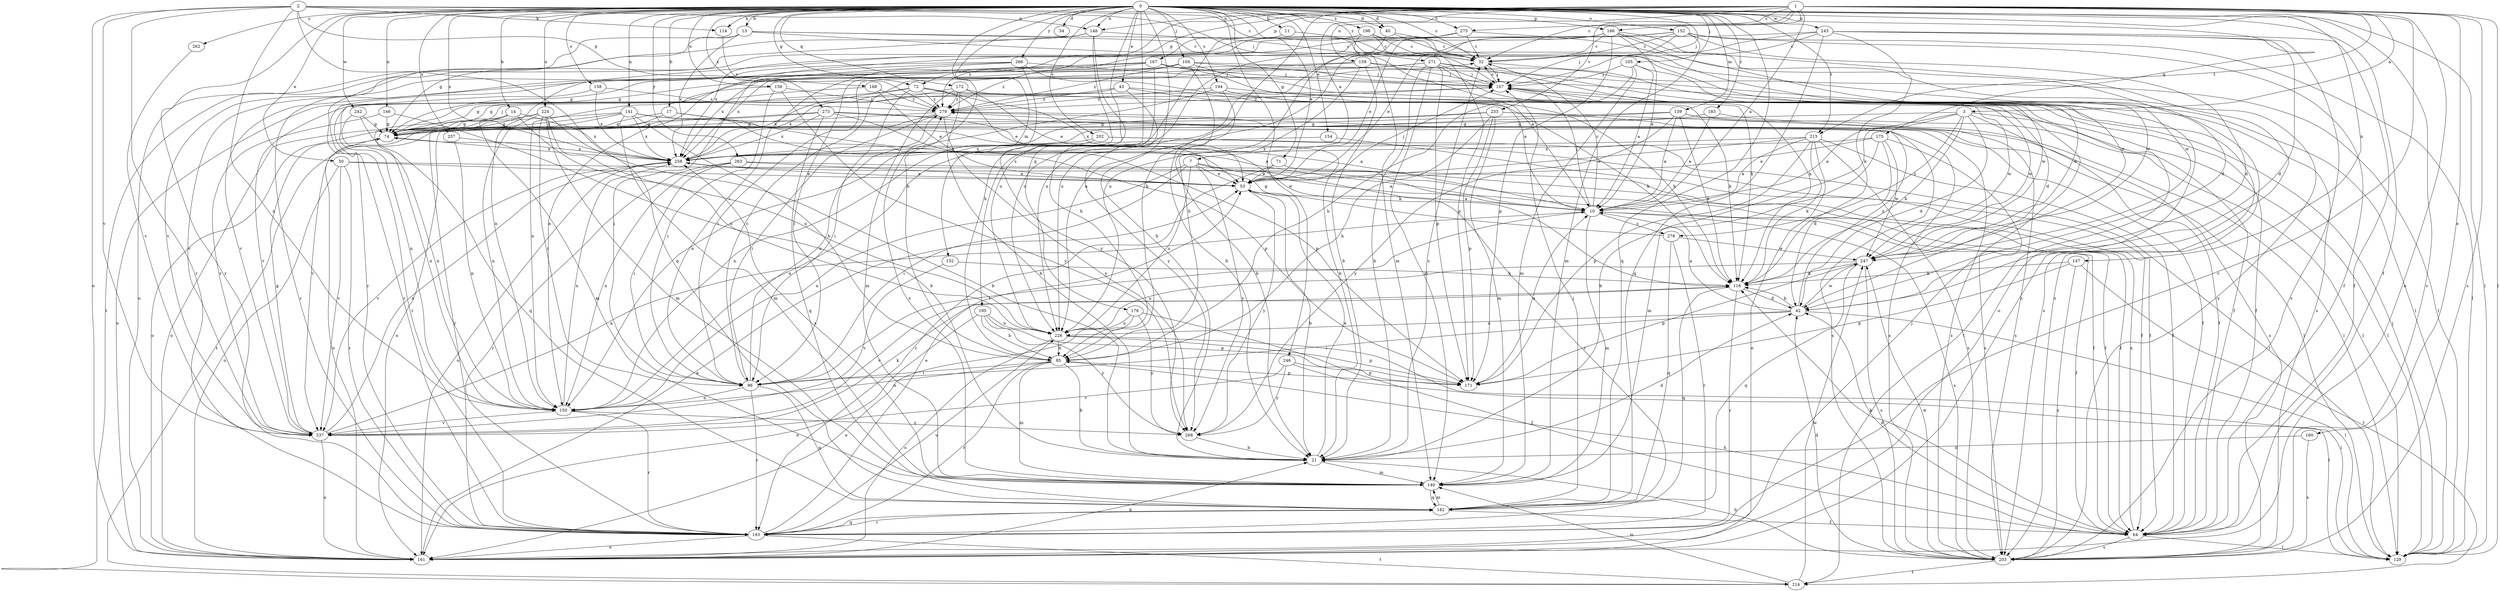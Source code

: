 strict digraph  {
0;
1;
2;
3;
7;
10;
11;
13;
14;
17;
21;
32;
34;
40;
42;
43;
50;
53;
64;
71;
72;
74;
85;
96;
104;
105;
107;
114;
118;
129;
132;
139;
140;
141;
146;
147;
148;
150;
152;
154;
156;
158;
159;
160;
161;
166;
167;
168;
171;
172;
175;
176;
182;
183;
193;
194;
195;
196;
202;
203;
213;
214;
224;
226;
233;
237;
242;
243;
246;
247;
257;
258;
262;
263;
266;
268;
271;
273;
275;
278;
279;
0 -> 11  [label=b];
0 -> 13  [label=b];
0 -> 14  [label=b];
0 -> 17  [label=b];
0 -> 21  [label=b];
0 -> 32  [label=c];
0 -> 34  [label=d];
0 -> 40  [label=d];
0 -> 43  [label=e];
0 -> 50  [label=e];
0 -> 53  [label=e];
0 -> 64  [label=f];
0 -> 71  [label=g];
0 -> 72  [label=g];
0 -> 85  [label=h];
0 -> 104  [label=j];
0 -> 105  [label=j];
0 -> 107  [label=j];
0 -> 114  [label=k];
0 -> 129  [label=l];
0 -> 132  [label=m];
0 -> 139  [label=m];
0 -> 141  [label=n];
0 -> 146  [label=n];
0 -> 147  [label=n];
0 -> 148  [label=n];
0 -> 152  [label=o];
0 -> 154  [label=o];
0 -> 156  [label=o];
0 -> 158  [label=o];
0 -> 166  [label=p];
0 -> 172  [label=q];
0 -> 175  [label=q];
0 -> 176  [label=q];
0 -> 182  [label=q];
0 -> 183  [label=r];
0 -> 193  [label=r];
0 -> 194  [label=s];
0 -> 195  [label=s];
0 -> 196  [label=s];
0 -> 202  [label=s];
0 -> 203  [label=s];
0 -> 213  [label=t];
0 -> 224  [label=u];
0 -> 242  [label=w];
0 -> 243  [label=w];
0 -> 246  [label=w];
0 -> 257  [label=x];
0 -> 258  [label=x];
0 -> 262  [label=y];
0 -> 263  [label=y];
0 -> 266  [label=y];
0 -> 271  [label=z];
0 -> 273  [label=z];
0 -> 275  [label=z];
1 -> 3  [label=a];
1 -> 7  [label=a];
1 -> 10  [label=a];
1 -> 32  [label=c];
1 -> 72  [label=g];
1 -> 85  [label=h];
1 -> 96  [label=i];
1 -> 129  [label=l];
1 -> 148  [label=n];
1 -> 159  [label=o];
1 -> 160  [label=o];
1 -> 161  [label=o];
1 -> 166  [label=p];
1 -> 167  [label=p];
1 -> 193  [label=r];
1 -> 203  [label=s];
1 -> 213  [label=t];
1 -> 233  [label=v];
1 -> 275  [label=z];
2 -> 32  [label=c];
2 -> 40  [label=d];
2 -> 107  [label=j];
2 -> 114  [label=k];
2 -> 148  [label=n];
2 -> 150  [label=n];
2 -> 161  [label=o];
2 -> 168  [label=p];
2 -> 182  [label=q];
2 -> 193  [label=r];
2 -> 237  [label=v];
3 -> 10  [label=a];
3 -> 21  [label=b];
3 -> 42  [label=d];
3 -> 64  [label=f];
3 -> 74  [label=g];
3 -> 118  [label=k];
3 -> 129  [label=l];
3 -> 278  [label=z];
7 -> 10  [label=a];
7 -> 53  [label=e];
7 -> 96  [label=i];
7 -> 150  [label=n];
7 -> 193  [label=r];
7 -> 226  [label=u];
7 -> 268  [label=y];
10 -> 32  [label=c];
10 -> 64  [label=f];
10 -> 96  [label=i];
10 -> 107  [label=j];
10 -> 140  [label=m];
10 -> 203  [label=s];
10 -> 278  [label=z];
11 -> 32  [label=c];
11 -> 226  [label=u];
13 -> 10  [label=a];
13 -> 32  [label=c];
13 -> 161  [label=o];
13 -> 193  [label=r];
13 -> 203  [label=s];
13 -> 258  [label=x];
14 -> 74  [label=g];
14 -> 140  [label=m];
14 -> 150  [label=n];
14 -> 226  [label=u];
14 -> 258  [label=x];
17 -> 10  [label=a];
17 -> 74  [label=g];
17 -> 171  [label=p];
17 -> 237  [label=v];
21 -> 32  [label=c];
21 -> 42  [label=d];
21 -> 53  [label=e];
21 -> 140  [label=m];
32 -> 107  [label=j];
32 -> 161  [label=o];
40 -> 32  [label=c];
40 -> 226  [label=u];
40 -> 247  [label=w];
42 -> 10  [label=a];
42 -> 96  [label=i];
42 -> 118  [label=k];
42 -> 129  [label=l];
42 -> 226  [label=u];
42 -> 247  [label=w];
42 -> 279  [label=z];
43 -> 74  [label=g];
43 -> 118  [label=k];
43 -> 237  [label=v];
43 -> 247  [label=w];
43 -> 268  [label=y];
43 -> 279  [label=z];
50 -> 53  [label=e];
50 -> 64  [label=f];
50 -> 161  [label=o];
50 -> 193  [label=r];
50 -> 237  [label=v];
53 -> 10  [label=a];
53 -> 21  [label=b];
53 -> 107  [label=j];
53 -> 268  [label=y];
64 -> 42  [label=d];
64 -> 85  [label=h];
64 -> 118  [label=k];
64 -> 129  [label=l];
64 -> 203  [label=s];
64 -> 258  [label=x];
71 -> 53  [label=e];
71 -> 64  [label=f];
71 -> 193  [label=r];
72 -> 21  [label=b];
72 -> 53  [label=e];
72 -> 74  [label=g];
72 -> 96  [label=i];
72 -> 118  [label=k];
72 -> 258  [label=x];
72 -> 279  [label=z];
74 -> 107  [label=j];
74 -> 161  [label=o];
74 -> 258  [label=x];
85 -> 21  [label=b];
85 -> 96  [label=i];
85 -> 140  [label=m];
85 -> 150  [label=n];
85 -> 171  [label=p];
85 -> 193  [label=r];
96 -> 32  [label=c];
96 -> 150  [label=n];
96 -> 182  [label=q];
96 -> 193  [label=r];
96 -> 279  [label=z];
104 -> 21  [label=b];
104 -> 42  [label=d];
104 -> 107  [label=j];
104 -> 129  [label=l];
104 -> 150  [label=n];
104 -> 193  [label=r];
104 -> 279  [label=z];
105 -> 10  [label=a];
105 -> 85  [label=h];
105 -> 107  [label=j];
105 -> 140  [label=m];
105 -> 247  [label=w];
107 -> 32  [label=c];
107 -> 64  [label=f];
107 -> 214  [label=t];
107 -> 279  [label=z];
114 -> 279  [label=z];
118 -> 42  [label=d];
118 -> 182  [label=q];
118 -> 193  [label=r];
118 -> 237  [label=v];
129 -> 107  [label=j];
132 -> 118  [label=k];
132 -> 237  [label=v];
139 -> 10  [label=a];
139 -> 74  [label=g];
139 -> 118  [label=k];
139 -> 129  [label=l];
139 -> 203  [label=s];
139 -> 258  [label=x];
139 -> 268  [label=y];
140 -> 182  [label=q];
140 -> 258  [label=x];
140 -> 279  [label=z];
141 -> 10  [label=a];
141 -> 74  [label=g];
141 -> 85  [label=h];
141 -> 140  [label=m];
141 -> 161  [label=o];
141 -> 193  [label=r];
141 -> 203  [label=s];
141 -> 258  [label=x];
146 -> 21  [label=b];
146 -> 74  [label=g];
146 -> 237  [label=v];
147 -> 118  [label=k];
147 -> 171  [label=p];
147 -> 203  [label=s];
147 -> 214  [label=t];
148 -> 32  [label=c];
148 -> 85  [label=h];
148 -> 214  [label=t];
148 -> 226  [label=u];
148 -> 237  [label=v];
150 -> 193  [label=r];
150 -> 237  [label=v];
150 -> 258  [label=x];
150 -> 268  [label=y];
152 -> 32  [label=c];
152 -> 42  [label=d];
152 -> 64  [label=f];
152 -> 107  [label=j];
152 -> 129  [label=l];
152 -> 140  [label=m];
152 -> 150  [label=n];
152 -> 226  [label=u];
154 -> 64  [label=f];
154 -> 258  [label=x];
156 -> 96  [label=i];
156 -> 193  [label=r];
156 -> 268  [label=y];
156 -> 279  [label=z];
158 -> 150  [label=n];
158 -> 258  [label=x];
158 -> 279  [label=z];
159 -> 21  [label=b];
159 -> 74  [label=g];
159 -> 85  [label=h];
159 -> 107  [label=j];
159 -> 129  [label=l];
159 -> 237  [label=v];
160 -> 21  [label=b];
160 -> 203  [label=s];
161 -> 21  [label=b];
161 -> 53  [label=e];
161 -> 107  [label=j];
166 -> 10  [label=a];
166 -> 32  [label=c];
166 -> 42  [label=d];
166 -> 53  [label=e];
166 -> 161  [label=o];
166 -> 171  [label=p];
166 -> 226  [label=u];
166 -> 247  [label=w];
166 -> 279  [label=z];
167 -> 74  [label=g];
167 -> 85  [label=h];
167 -> 96  [label=i];
167 -> 107  [label=j];
167 -> 118  [label=k];
167 -> 203  [label=s];
167 -> 258  [label=x];
167 -> 279  [label=z];
168 -> 53  [label=e];
168 -> 161  [label=o];
168 -> 279  [label=z];
171 -> 10  [label=a];
172 -> 21  [label=b];
172 -> 53  [label=e];
172 -> 64  [label=f];
172 -> 140  [label=m];
172 -> 258  [label=x];
172 -> 279  [label=z];
175 -> 42  [label=d];
175 -> 53  [label=e];
175 -> 140  [label=m];
175 -> 203  [label=s];
175 -> 247  [label=w];
175 -> 258  [label=x];
176 -> 64  [label=f];
176 -> 161  [label=o];
176 -> 226  [label=u];
176 -> 268  [label=y];
182 -> 64  [label=f];
182 -> 107  [label=j];
182 -> 140  [label=m];
182 -> 193  [label=r];
183 -> 10  [label=a];
183 -> 74  [label=g];
183 -> 129  [label=l];
193 -> 53  [label=e];
193 -> 161  [label=o];
193 -> 182  [label=q];
193 -> 214  [label=t];
193 -> 226  [label=u];
194 -> 21  [label=b];
194 -> 118  [label=k];
194 -> 150  [label=n];
194 -> 247  [label=w];
194 -> 279  [label=z];
195 -> 85  [label=h];
195 -> 161  [label=o];
195 -> 171  [label=p];
195 -> 226  [label=u];
195 -> 268  [label=y];
196 -> 32  [label=c];
196 -> 74  [label=g];
196 -> 140  [label=m];
196 -> 171  [label=p];
196 -> 247  [label=w];
202 -> 64  [label=f];
202 -> 129  [label=l];
202 -> 150  [label=n];
202 -> 258  [label=x];
203 -> 21  [label=b];
203 -> 42  [label=d];
203 -> 214  [label=t];
203 -> 247  [label=w];
203 -> 279  [label=z];
213 -> 10  [label=a];
213 -> 53  [label=e];
213 -> 64  [label=f];
213 -> 118  [label=k];
213 -> 161  [label=o];
213 -> 171  [label=p];
213 -> 203  [label=s];
213 -> 258  [label=x];
214 -> 140  [label=m];
214 -> 247  [label=w];
224 -> 21  [label=b];
224 -> 74  [label=g];
224 -> 96  [label=i];
224 -> 140  [label=m];
224 -> 150  [label=n];
224 -> 161  [label=o];
224 -> 226  [label=u];
226 -> 85  [label=h];
226 -> 129  [label=l];
226 -> 161  [label=o];
226 -> 171  [label=p];
233 -> 64  [label=f];
233 -> 74  [label=g];
233 -> 85  [label=h];
233 -> 140  [label=m];
233 -> 150  [label=n];
233 -> 171  [label=p];
233 -> 203  [label=s];
237 -> 10  [label=a];
237 -> 74  [label=g];
237 -> 118  [label=k];
237 -> 161  [label=o];
237 -> 258  [label=x];
242 -> 74  [label=g];
242 -> 150  [label=n];
242 -> 182  [label=q];
243 -> 32  [label=c];
243 -> 42  [label=d];
243 -> 64  [label=f];
243 -> 118  [label=k];
243 -> 150  [label=n];
243 -> 182  [label=q];
243 -> 203  [label=s];
243 -> 226  [label=u];
246 -> 129  [label=l];
246 -> 171  [label=p];
246 -> 237  [label=v];
246 -> 268  [label=y];
247 -> 118  [label=k];
247 -> 171  [label=p];
247 -> 182  [label=q];
247 -> 203  [label=s];
247 -> 226  [label=u];
257 -> 150  [label=n];
257 -> 258  [label=x];
258 -> 53  [label=e];
258 -> 161  [label=o];
258 -> 237  [label=v];
262 -> 237  [label=v];
263 -> 53  [label=e];
263 -> 64  [label=f];
263 -> 96  [label=i];
263 -> 150  [label=n];
263 -> 193  [label=r];
266 -> 10  [label=a];
266 -> 96  [label=i];
266 -> 107  [label=j];
266 -> 193  [label=r];
266 -> 237  [label=v];
266 -> 268  [label=y];
268 -> 21  [label=b];
271 -> 21  [label=b];
271 -> 96  [label=i];
271 -> 107  [label=j];
271 -> 118  [label=k];
271 -> 140  [label=m];
271 -> 171  [label=p];
271 -> 203  [label=s];
271 -> 247  [label=w];
271 -> 258  [label=x];
273 -> 74  [label=g];
273 -> 118  [label=k];
273 -> 171  [label=p];
273 -> 182  [label=q];
273 -> 203  [label=s];
273 -> 214  [label=t];
273 -> 258  [label=x];
275 -> 32  [label=c];
275 -> 53  [label=e];
275 -> 203  [label=s];
275 -> 258  [label=x];
278 -> 74  [label=g];
278 -> 182  [label=q];
278 -> 193  [label=r];
278 -> 247  [label=w];
279 -> 74  [label=g];
279 -> 96  [label=i];
279 -> 129  [label=l];
279 -> 161  [label=o];
279 -> 268  [label=y];
}
